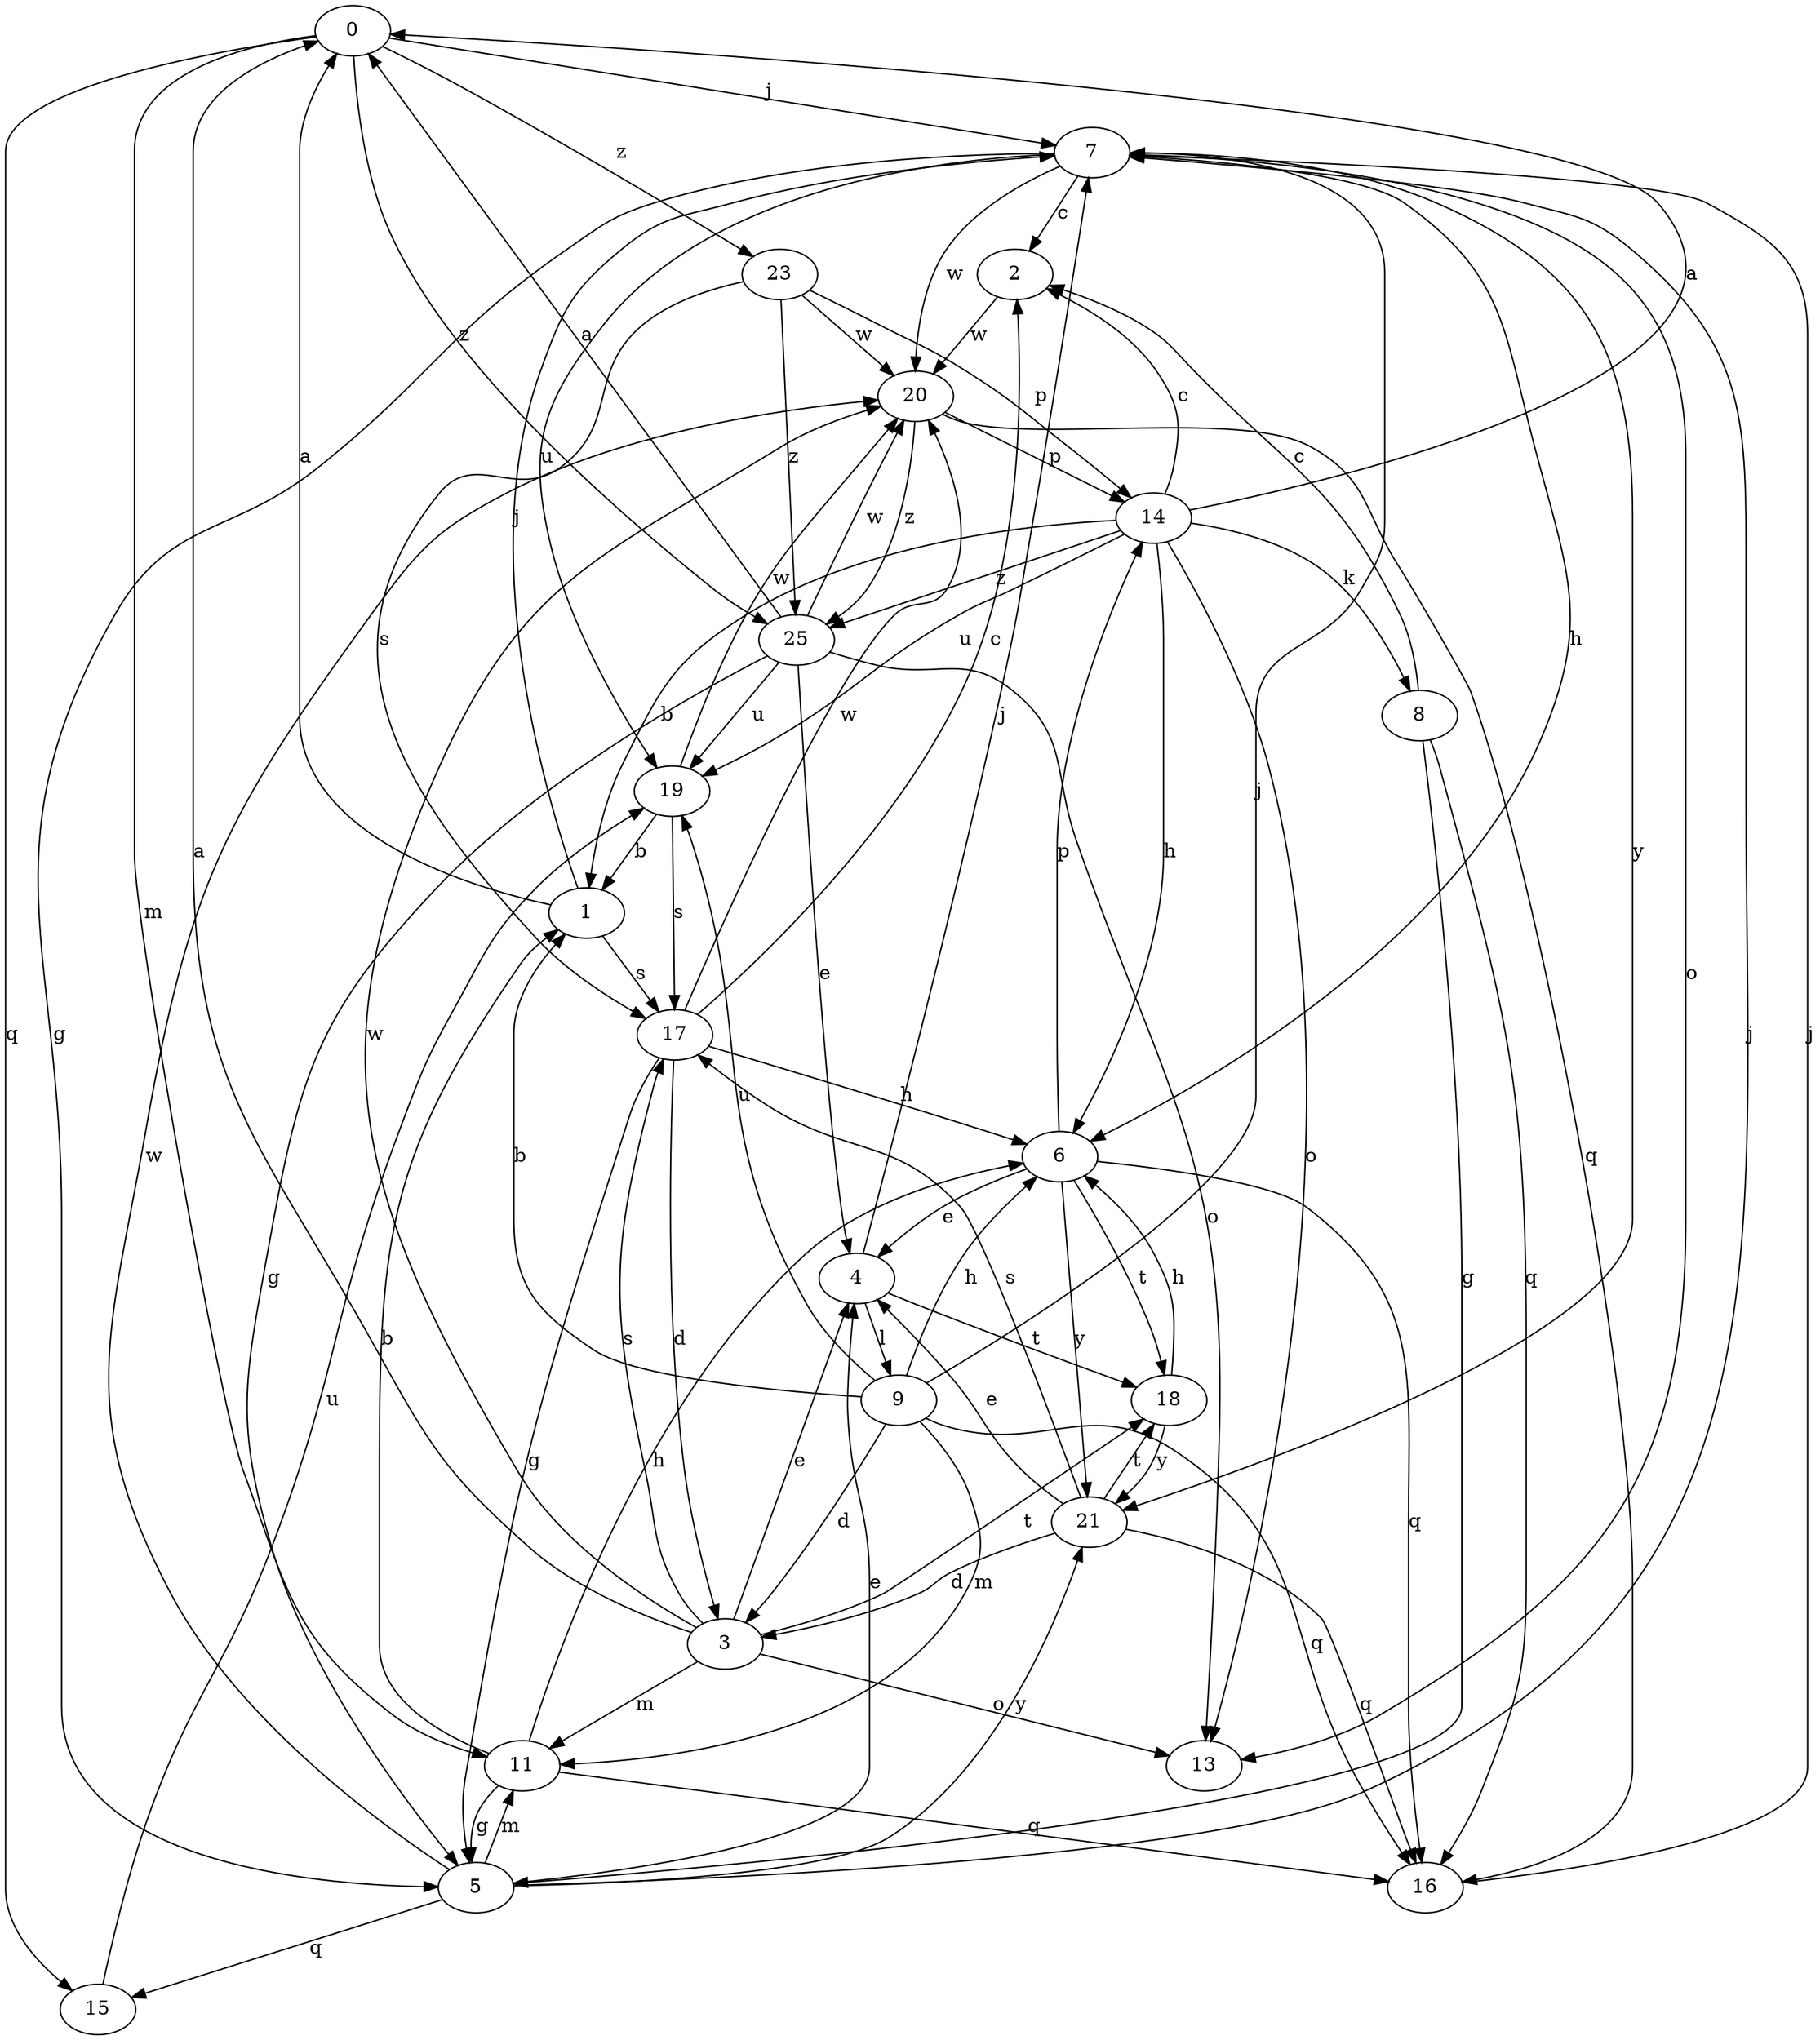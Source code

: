 strict digraph  {
0;
1;
2;
3;
4;
5;
6;
7;
8;
9;
11;
13;
14;
15;
16;
17;
18;
19;
20;
21;
23;
25;
0 -> 7  [label=j];
0 -> 11  [label=m];
0 -> 15  [label=q];
0 -> 23  [label=z];
0 -> 25  [label=z];
1 -> 0  [label=a];
1 -> 7  [label=j];
1 -> 17  [label=s];
2 -> 20  [label=w];
3 -> 0  [label=a];
3 -> 4  [label=e];
3 -> 11  [label=m];
3 -> 13  [label=o];
3 -> 17  [label=s];
3 -> 18  [label=t];
3 -> 20  [label=w];
4 -> 7  [label=j];
4 -> 9  [label=l];
4 -> 18  [label=t];
5 -> 4  [label=e];
5 -> 7  [label=j];
5 -> 11  [label=m];
5 -> 15  [label=q];
5 -> 20  [label=w];
5 -> 21  [label=y];
6 -> 4  [label=e];
6 -> 14  [label=p];
6 -> 16  [label=q];
6 -> 18  [label=t];
6 -> 21  [label=y];
7 -> 2  [label=c];
7 -> 5  [label=g];
7 -> 6  [label=h];
7 -> 13  [label=o];
7 -> 19  [label=u];
7 -> 20  [label=w];
7 -> 21  [label=y];
8 -> 2  [label=c];
8 -> 5  [label=g];
8 -> 16  [label=q];
9 -> 1  [label=b];
9 -> 3  [label=d];
9 -> 6  [label=h];
9 -> 7  [label=j];
9 -> 11  [label=m];
9 -> 16  [label=q];
9 -> 19  [label=u];
11 -> 1  [label=b];
11 -> 5  [label=g];
11 -> 6  [label=h];
11 -> 16  [label=q];
14 -> 0  [label=a];
14 -> 1  [label=b];
14 -> 2  [label=c];
14 -> 6  [label=h];
14 -> 8  [label=k];
14 -> 13  [label=o];
14 -> 19  [label=u];
14 -> 25  [label=z];
15 -> 19  [label=u];
16 -> 7  [label=j];
17 -> 2  [label=c];
17 -> 3  [label=d];
17 -> 5  [label=g];
17 -> 6  [label=h];
17 -> 20  [label=w];
18 -> 6  [label=h];
18 -> 21  [label=y];
19 -> 1  [label=b];
19 -> 17  [label=s];
19 -> 20  [label=w];
20 -> 14  [label=p];
20 -> 16  [label=q];
20 -> 25  [label=z];
21 -> 3  [label=d];
21 -> 4  [label=e];
21 -> 16  [label=q];
21 -> 17  [label=s];
21 -> 18  [label=t];
23 -> 14  [label=p];
23 -> 17  [label=s];
23 -> 20  [label=w];
23 -> 25  [label=z];
25 -> 0  [label=a];
25 -> 4  [label=e];
25 -> 5  [label=g];
25 -> 13  [label=o];
25 -> 19  [label=u];
25 -> 20  [label=w];
}
